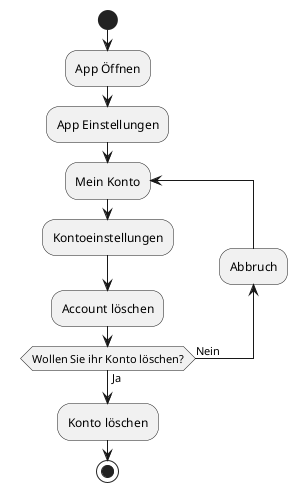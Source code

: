 @startuml

start

:App Öffnen;

:App Einstellungen;
repeat :Mein Konto;
:Kontoeinstellungen;
:Account löschen;
backward:Abbruch;
repeat while (Wollen Sie ihr Konto löschen?) is (Nein) not (Ja)
    :Konto löschen;
stop

@enduml



@enduml
